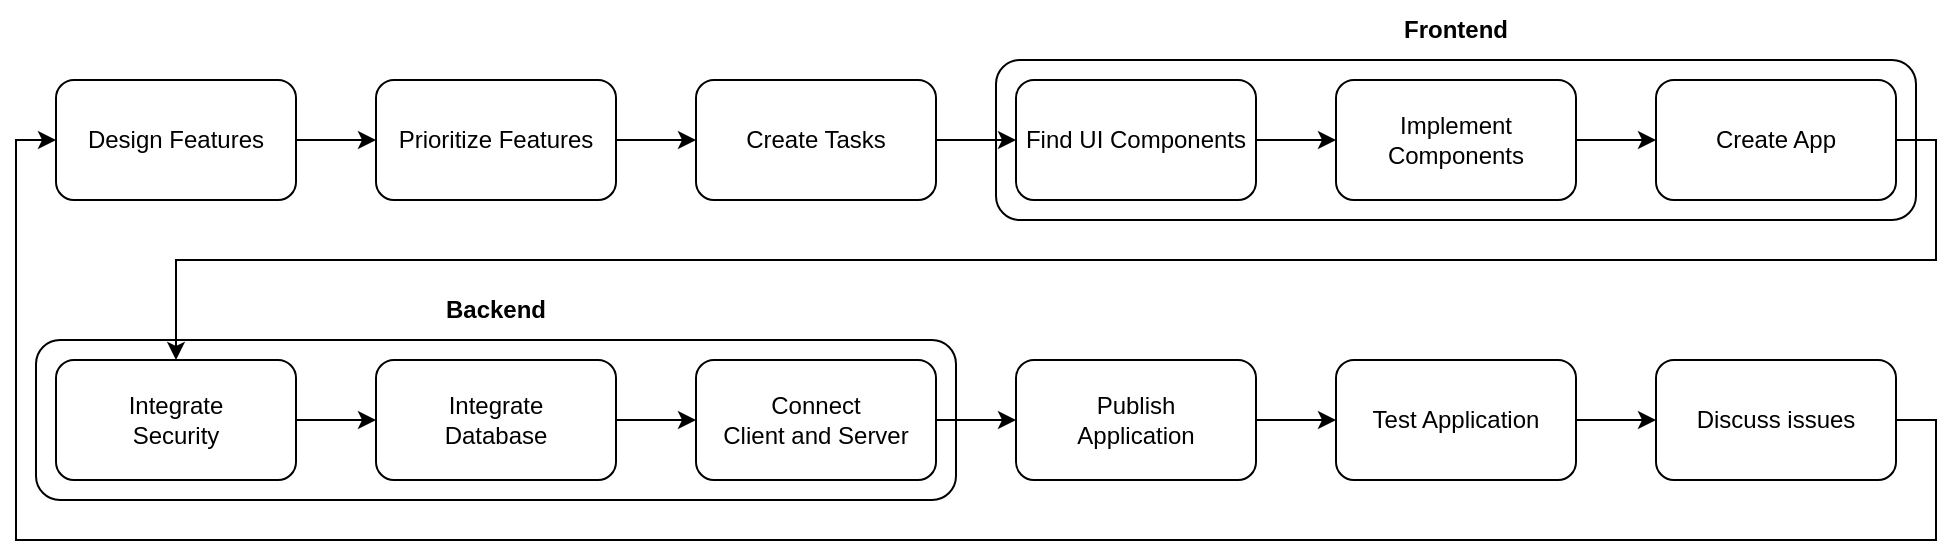 <mxfile version="24.2.5" type="device">
  <diagram name="Page-1" id="3pSdhT6W9EYhmSlg3LCV">
    <mxGraphModel dx="1242" dy="695" grid="1" gridSize="10" guides="1" tooltips="1" connect="1" arrows="1" fold="1" page="1" pageScale="1" pageWidth="850" pageHeight="1100" math="0" shadow="0">
      <root>
        <mxCell id="0" />
        <mxCell id="1" parent="0" />
        <mxCell id="peDWDoItIEYg5jUgVRez-27" value="" style="rounded=1;whiteSpace=wrap;html=1;" vertex="1" parent="1">
          <mxGeometry x="50" y="180" width="460" height="80" as="geometry" />
        </mxCell>
        <mxCell id="peDWDoItIEYg5jUgVRez-25" value="" style="rounded=1;whiteSpace=wrap;html=1;" vertex="1" parent="1">
          <mxGeometry x="530" y="40" width="460" height="80" as="geometry" />
        </mxCell>
        <mxCell id="peDWDoItIEYg5jUgVRez-13" style="edgeStyle=orthogonalEdgeStyle;rounded=0;orthogonalLoop=1;jettySize=auto;html=1;exitX=1;exitY=0.5;exitDx=0;exitDy=0;entryX=0;entryY=0.5;entryDx=0;entryDy=0;" edge="1" parent="1" source="peDWDoItIEYg5jUgVRez-1" target="peDWDoItIEYg5jUgVRez-2">
          <mxGeometry relative="1" as="geometry" />
        </mxCell>
        <mxCell id="peDWDoItIEYg5jUgVRez-1" value="Design Features" style="rounded=1;whiteSpace=wrap;html=1;" vertex="1" parent="1">
          <mxGeometry x="60" y="50" width="120" height="60" as="geometry" />
        </mxCell>
        <mxCell id="peDWDoItIEYg5jUgVRez-14" style="edgeStyle=orthogonalEdgeStyle;rounded=0;orthogonalLoop=1;jettySize=auto;html=1;exitX=1;exitY=0.5;exitDx=0;exitDy=0;entryX=0;entryY=0.5;entryDx=0;entryDy=0;" edge="1" parent="1" source="peDWDoItIEYg5jUgVRez-2" target="peDWDoItIEYg5jUgVRez-3">
          <mxGeometry relative="1" as="geometry" />
        </mxCell>
        <mxCell id="peDWDoItIEYg5jUgVRez-2" value="Prioritize Features" style="rounded=1;whiteSpace=wrap;html=1;" vertex="1" parent="1">
          <mxGeometry x="220" y="50" width="120" height="60" as="geometry" />
        </mxCell>
        <mxCell id="peDWDoItIEYg5jUgVRez-15" style="edgeStyle=orthogonalEdgeStyle;rounded=0;orthogonalLoop=1;jettySize=auto;html=1;exitX=1;exitY=0.5;exitDx=0;exitDy=0;entryX=0;entryY=0.5;entryDx=0;entryDy=0;" edge="1" parent="1" source="peDWDoItIEYg5jUgVRez-3" target="peDWDoItIEYg5jUgVRez-4">
          <mxGeometry relative="1" as="geometry" />
        </mxCell>
        <mxCell id="peDWDoItIEYg5jUgVRez-3" value="&lt;div&gt;Create Tasks&lt;/div&gt;" style="rounded=1;whiteSpace=wrap;html=1;" vertex="1" parent="1">
          <mxGeometry x="380" y="50" width="120" height="60" as="geometry" />
        </mxCell>
        <mxCell id="peDWDoItIEYg5jUgVRez-16" style="edgeStyle=orthogonalEdgeStyle;rounded=0;orthogonalLoop=1;jettySize=auto;html=1;exitX=1;exitY=0.5;exitDx=0;exitDy=0;entryX=0;entryY=0.5;entryDx=0;entryDy=0;" edge="1" parent="1" source="peDWDoItIEYg5jUgVRez-4" target="peDWDoItIEYg5jUgVRez-5">
          <mxGeometry relative="1" as="geometry" />
        </mxCell>
        <mxCell id="peDWDoItIEYg5jUgVRez-4" value="Find UI Components" style="rounded=1;whiteSpace=wrap;html=1;" vertex="1" parent="1">
          <mxGeometry x="540" y="50" width="120" height="60" as="geometry" />
        </mxCell>
        <mxCell id="peDWDoItIEYg5jUgVRez-17" style="edgeStyle=orthogonalEdgeStyle;rounded=0;orthogonalLoop=1;jettySize=auto;html=1;exitX=1;exitY=0.5;exitDx=0;exitDy=0;entryX=0;entryY=0.5;entryDx=0;entryDy=0;" edge="1" parent="1" source="peDWDoItIEYg5jUgVRez-5" target="peDWDoItIEYg5jUgVRez-6">
          <mxGeometry relative="1" as="geometry" />
        </mxCell>
        <mxCell id="peDWDoItIEYg5jUgVRez-5" value="Implement Components" style="rounded=1;whiteSpace=wrap;html=1;" vertex="1" parent="1">
          <mxGeometry x="700" y="50" width="120" height="60" as="geometry" />
        </mxCell>
        <mxCell id="peDWDoItIEYg5jUgVRez-18" style="edgeStyle=orthogonalEdgeStyle;rounded=0;orthogonalLoop=1;jettySize=auto;html=1;exitX=1;exitY=0.5;exitDx=0;exitDy=0;entryX=0.5;entryY=0;entryDx=0;entryDy=0;" edge="1" parent="1" source="peDWDoItIEYg5jUgVRez-6" target="peDWDoItIEYg5jUgVRez-7">
          <mxGeometry relative="1" as="geometry">
            <Array as="points">
              <mxPoint x="1000" y="80" />
              <mxPoint x="1000" y="140" />
              <mxPoint x="120" y="140" />
            </Array>
          </mxGeometry>
        </mxCell>
        <mxCell id="peDWDoItIEYg5jUgVRez-6" value="Create App" style="rounded=1;whiteSpace=wrap;html=1;" vertex="1" parent="1">
          <mxGeometry x="860" y="50" width="120" height="60" as="geometry" />
        </mxCell>
        <mxCell id="peDWDoItIEYg5jUgVRez-19" style="edgeStyle=orthogonalEdgeStyle;rounded=0;orthogonalLoop=1;jettySize=auto;html=1;exitX=1;exitY=0.5;exitDx=0;exitDy=0;entryX=0;entryY=0.5;entryDx=0;entryDy=0;" edge="1" parent="1" source="peDWDoItIEYg5jUgVRez-7" target="peDWDoItIEYg5jUgVRez-8">
          <mxGeometry relative="1" as="geometry" />
        </mxCell>
        <mxCell id="peDWDoItIEYg5jUgVRez-7" value="Integrate&lt;div&gt;Security&lt;/div&gt;" style="rounded=1;whiteSpace=wrap;html=1;" vertex="1" parent="1">
          <mxGeometry x="60" y="190" width="120" height="60" as="geometry" />
        </mxCell>
        <mxCell id="peDWDoItIEYg5jUgVRez-20" style="edgeStyle=orthogonalEdgeStyle;rounded=0;orthogonalLoop=1;jettySize=auto;html=1;exitX=1;exitY=0.5;exitDx=0;exitDy=0;entryX=0;entryY=0.5;entryDx=0;entryDy=0;" edge="1" parent="1" source="peDWDoItIEYg5jUgVRez-8" target="peDWDoItIEYg5jUgVRez-9">
          <mxGeometry relative="1" as="geometry" />
        </mxCell>
        <mxCell id="peDWDoItIEYg5jUgVRez-8" value="Integrate&lt;div&gt;Database&lt;/div&gt;" style="rounded=1;whiteSpace=wrap;html=1;" vertex="1" parent="1">
          <mxGeometry x="220" y="190" width="120" height="60" as="geometry" />
        </mxCell>
        <mxCell id="peDWDoItIEYg5jUgVRez-21" style="edgeStyle=orthogonalEdgeStyle;rounded=0;orthogonalLoop=1;jettySize=auto;html=1;exitX=1;exitY=0.5;exitDx=0;exitDy=0;entryX=0;entryY=0.5;entryDx=0;entryDy=0;" edge="1" parent="1" source="peDWDoItIEYg5jUgVRez-9" target="peDWDoItIEYg5jUgVRez-10">
          <mxGeometry relative="1" as="geometry" />
        </mxCell>
        <mxCell id="peDWDoItIEYg5jUgVRez-9" value="Connect&lt;div&gt;Client and Server&lt;/div&gt;" style="rounded=1;whiteSpace=wrap;html=1;" vertex="1" parent="1">
          <mxGeometry x="380" y="190" width="120" height="60" as="geometry" />
        </mxCell>
        <mxCell id="peDWDoItIEYg5jUgVRez-22" style="edgeStyle=orthogonalEdgeStyle;rounded=0;orthogonalLoop=1;jettySize=auto;html=1;exitX=1;exitY=0.5;exitDx=0;exitDy=0;entryX=0;entryY=0.5;entryDx=0;entryDy=0;" edge="1" parent="1" source="peDWDoItIEYg5jUgVRez-10" target="peDWDoItIEYg5jUgVRez-11">
          <mxGeometry relative="1" as="geometry" />
        </mxCell>
        <mxCell id="peDWDoItIEYg5jUgVRez-10" value="Publish&lt;div&gt;Application&lt;/div&gt;" style="rounded=1;whiteSpace=wrap;html=1;" vertex="1" parent="1">
          <mxGeometry x="540" y="190" width="120" height="60" as="geometry" />
        </mxCell>
        <mxCell id="peDWDoItIEYg5jUgVRez-23" style="edgeStyle=orthogonalEdgeStyle;rounded=0;orthogonalLoop=1;jettySize=auto;html=1;exitX=1;exitY=0.5;exitDx=0;exitDy=0;entryX=0;entryY=0.5;entryDx=0;entryDy=0;" edge="1" parent="1" source="peDWDoItIEYg5jUgVRez-11" target="peDWDoItIEYg5jUgVRez-12">
          <mxGeometry relative="1" as="geometry" />
        </mxCell>
        <mxCell id="peDWDoItIEYg5jUgVRez-11" value="Test Application" style="rounded=1;whiteSpace=wrap;html=1;" vertex="1" parent="1">
          <mxGeometry x="700" y="190" width="120" height="60" as="geometry" />
        </mxCell>
        <mxCell id="peDWDoItIEYg5jUgVRez-32" style="edgeStyle=orthogonalEdgeStyle;rounded=0;orthogonalLoop=1;jettySize=auto;html=1;exitX=1;exitY=0.5;exitDx=0;exitDy=0;entryX=0;entryY=0.5;entryDx=0;entryDy=0;" edge="1" parent="1" source="peDWDoItIEYg5jUgVRez-12" target="peDWDoItIEYg5jUgVRez-1">
          <mxGeometry relative="1" as="geometry">
            <Array as="points">
              <mxPoint x="1000" y="220" />
              <mxPoint x="1000" y="280" />
              <mxPoint x="40" y="280" />
              <mxPoint x="40" y="80" />
            </Array>
          </mxGeometry>
        </mxCell>
        <mxCell id="peDWDoItIEYg5jUgVRez-12" value="Discuss issues" style="rounded=1;whiteSpace=wrap;html=1;" vertex="1" parent="1">
          <mxGeometry x="860" y="190" width="120" height="60" as="geometry" />
        </mxCell>
        <mxCell id="peDWDoItIEYg5jUgVRez-26" value="Frontend" style="text;html=1;align=center;verticalAlign=middle;whiteSpace=wrap;rounded=0;fontStyle=1" vertex="1" parent="1">
          <mxGeometry x="730" y="10" width="60" height="30" as="geometry" />
        </mxCell>
        <mxCell id="peDWDoItIEYg5jUgVRez-30" value="Backend" style="text;html=1;align=center;verticalAlign=middle;whiteSpace=wrap;rounded=0;fontStyle=1" vertex="1" parent="1">
          <mxGeometry x="250" y="150" width="60" height="30" as="geometry" />
        </mxCell>
      </root>
    </mxGraphModel>
  </diagram>
</mxfile>
